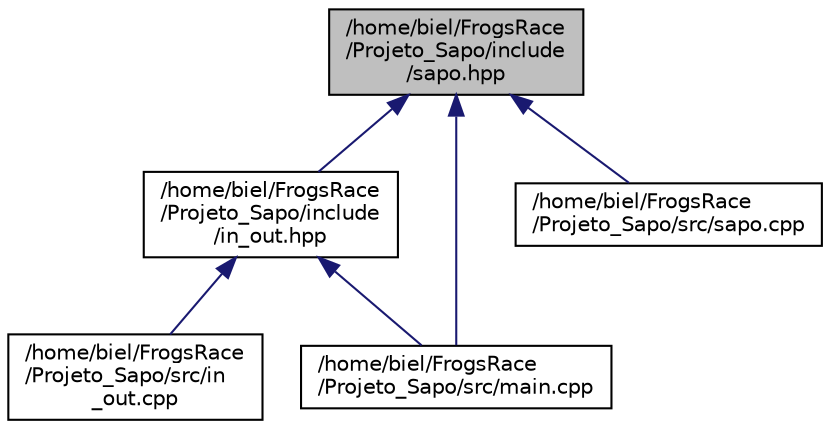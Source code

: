 digraph "/home/biel/FrogsRace/Projeto_Sapo/include/sapo.hpp"
{
  edge [fontname="Helvetica",fontsize="10",labelfontname="Helvetica",labelfontsize="10"];
  node [fontname="Helvetica",fontsize="10",shape=record];
  Node1 [label="/home/biel/FrogsRace\l/Projeto_Sapo/include\l/sapo.hpp",height=0.2,width=0.4,color="black", fillcolor="grey75", style="filled", fontcolor="black"];
  Node1 -> Node2 [dir="back",color="midnightblue",fontsize="10",style="solid",fontname="Helvetica"];
  Node2 [label="/home/biel/FrogsRace\l/Projeto_Sapo/include\l/in_out.hpp",height=0.2,width=0.4,color="black", fillcolor="white", style="filled",URL="$in__out_8hpp.html",tooltip="Criação de métodos para ler e escrever arquivos das classes Pista e Sapo. "];
  Node2 -> Node3 [dir="back",color="midnightblue",fontsize="10",style="solid",fontname="Helvetica"];
  Node3 [label="/home/biel/FrogsRace\l/Projeto_Sapo/src/in\l_out.cpp",height=0.2,width=0.4,color="black", fillcolor="white", style="filled",URL="$in__out_8cpp.html",tooltip="Métodos de leitura e escrita de arquivos. "];
  Node2 -> Node4 [dir="back",color="midnightblue",fontsize="10",style="solid",fontname="Helvetica"];
  Node4 [label="/home/biel/FrogsRace\l/Projeto_Sapo/src/main.cpp",height=0.2,width=0.4,color="black", fillcolor="white", style="filled",URL="$main_8cpp.html",tooltip="Arquivo principal da corrida. "];
  Node1 -> Node4 [dir="back",color="midnightblue",fontsize="10",style="solid",fontname="Helvetica"];
  Node1 -> Node5 [dir="back",color="midnightblue",fontsize="10",style="solid",fontname="Helvetica"];
  Node5 [label="/home/biel/FrogsRace\l/Projeto_Sapo/src/sapo.cpp",height=0.2,width=0.4,color="black", fillcolor="white", style="filled",URL="$sapo_8cpp.html",tooltip="Métodos da classe sapo. "];
}
